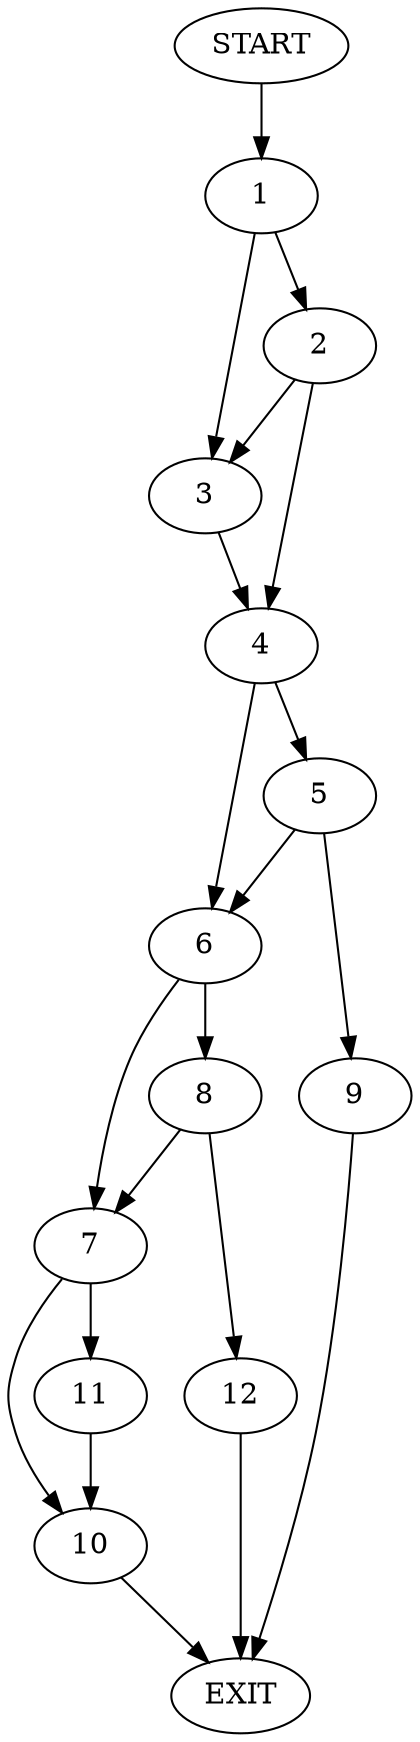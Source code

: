 digraph {
0 [label="START"]
13 [label="EXIT"]
0 -> 1
1 -> 2
1 -> 3
2 -> 4
2 -> 3
3 -> 4
4 -> 5
4 -> 6
6 -> 7
6 -> 8
5 -> 9
5 -> 6
9 -> 13
7 -> 10
7 -> 11
8 -> 7
8 -> 12
12 -> 13
10 -> 13
11 -> 10
}
